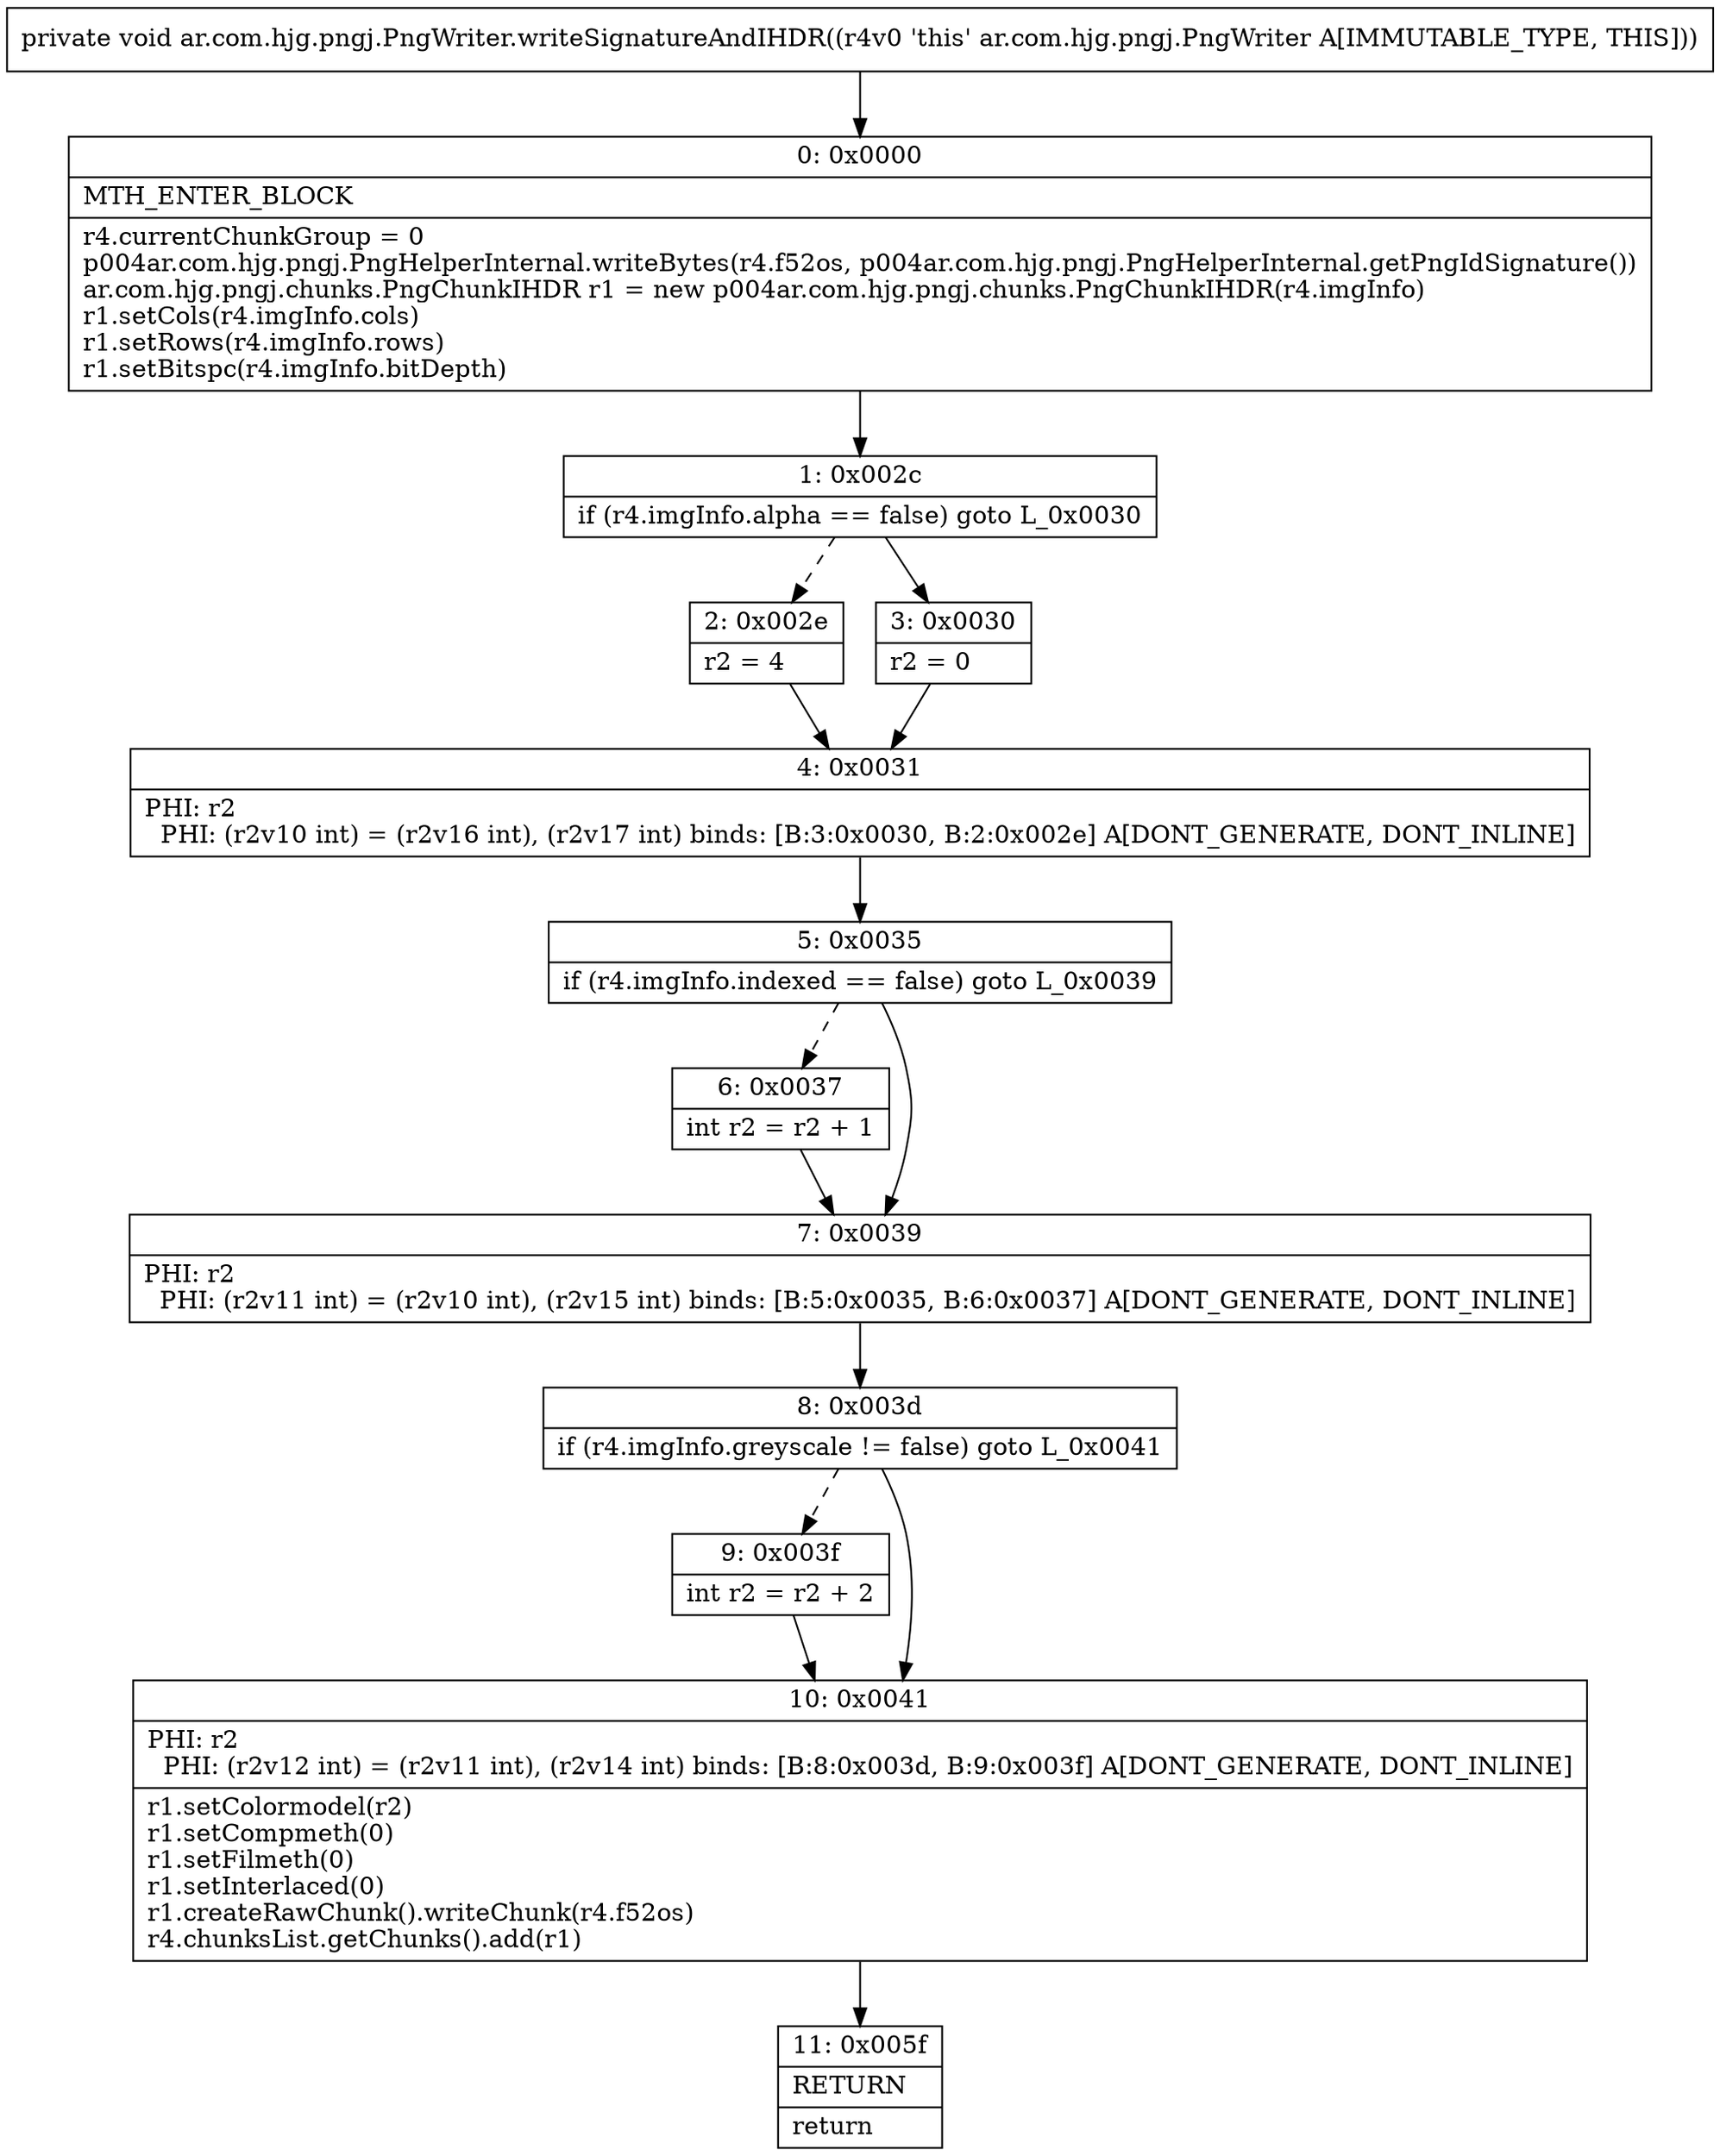 digraph "CFG forar.com.hjg.pngj.PngWriter.writeSignatureAndIHDR()V" {
Node_0 [shape=record,label="{0\:\ 0x0000|MTH_ENTER_BLOCK\l|r4.currentChunkGroup = 0\lp004ar.com.hjg.pngj.PngHelperInternal.writeBytes(r4.f52os, p004ar.com.hjg.pngj.PngHelperInternal.getPngIdSignature())\lar.com.hjg.pngj.chunks.PngChunkIHDR r1 = new p004ar.com.hjg.pngj.chunks.PngChunkIHDR(r4.imgInfo)\lr1.setCols(r4.imgInfo.cols)\lr1.setRows(r4.imgInfo.rows)\lr1.setBitspc(r4.imgInfo.bitDepth)\l}"];
Node_1 [shape=record,label="{1\:\ 0x002c|if (r4.imgInfo.alpha == false) goto L_0x0030\l}"];
Node_2 [shape=record,label="{2\:\ 0x002e|r2 = 4\l}"];
Node_3 [shape=record,label="{3\:\ 0x0030|r2 = 0\l}"];
Node_4 [shape=record,label="{4\:\ 0x0031|PHI: r2 \l  PHI: (r2v10 int) = (r2v16 int), (r2v17 int) binds: [B:3:0x0030, B:2:0x002e] A[DONT_GENERATE, DONT_INLINE]\l}"];
Node_5 [shape=record,label="{5\:\ 0x0035|if (r4.imgInfo.indexed == false) goto L_0x0039\l}"];
Node_6 [shape=record,label="{6\:\ 0x0037|int r2 = r2 + 1\l}"];
Node_7 [shape=record,label="{7\:\ 0x0039|PHI: r2 \l  PHI: (r2v11 int) = (r2v10 int), (r2v15 int) binds: [B:5:0x0035, B:6:0x0037] A[DONT_GENERATE, DONT_INLINE]\l}"];
Node_8 [shape=record,label="{8\:\ 0x003d|if (r4.imgInfo.greyscale != false) goto L_0x0041\l}"];
Node_9 [shape=record,label="{9\:\ 0x003f|int r2 = r2 + 2\l}"];
Node_10 [shape=record,label="{10\:\ 0x0041|PHI: r2 \l  PHI: (r2v12 int) = (r2v11 int), (r2v14 int) binds: [B:8:0x003d, B:9:0x003f] A[DONT_GENERATE, DONT_INLINE]\l|r1.setColormodel(r2)\lr1.setCompmeth(0)\lr1.setFilmeth(0)\lr1.setInterlaced(0)\lr1.createRawChunk().writeChunk(r4.f52os)\lr4.chunksList.getChunks().add(r1)\l}"];
Node_11 [shape=record,label="{11\:\ 0x005f|RETURN\l|return\l}"];
MethodNode[shape=record,label="{private void ar.com.hjg.pngj.PngWriter.writeSignatureAndIHDR((r4v0 'this' ar.com.hjg.pngj.PngWriter A[IMMUTABLE_TYPE, THIS])) }"];
MethodNode -> Node_0;
Node_0 -> Node_1;
Node_1 -> Node_2[style=dashed];
Node_1 -> Node_3;
Node_2 -> Node_4;
Node_3 -> Node_4;
Node_4 -> Node_5;
Node_5 -> Node_6[style=dashed];
Node_5 -> Node_7;
Node_6 -> Node_7;
Node_7 -> Node_8;
Node_8 -> Node_9[style=dashed];
Node_8 -> Node_10;
Node_9 -> Node_10;
Node_10 -> Node_11;
}

